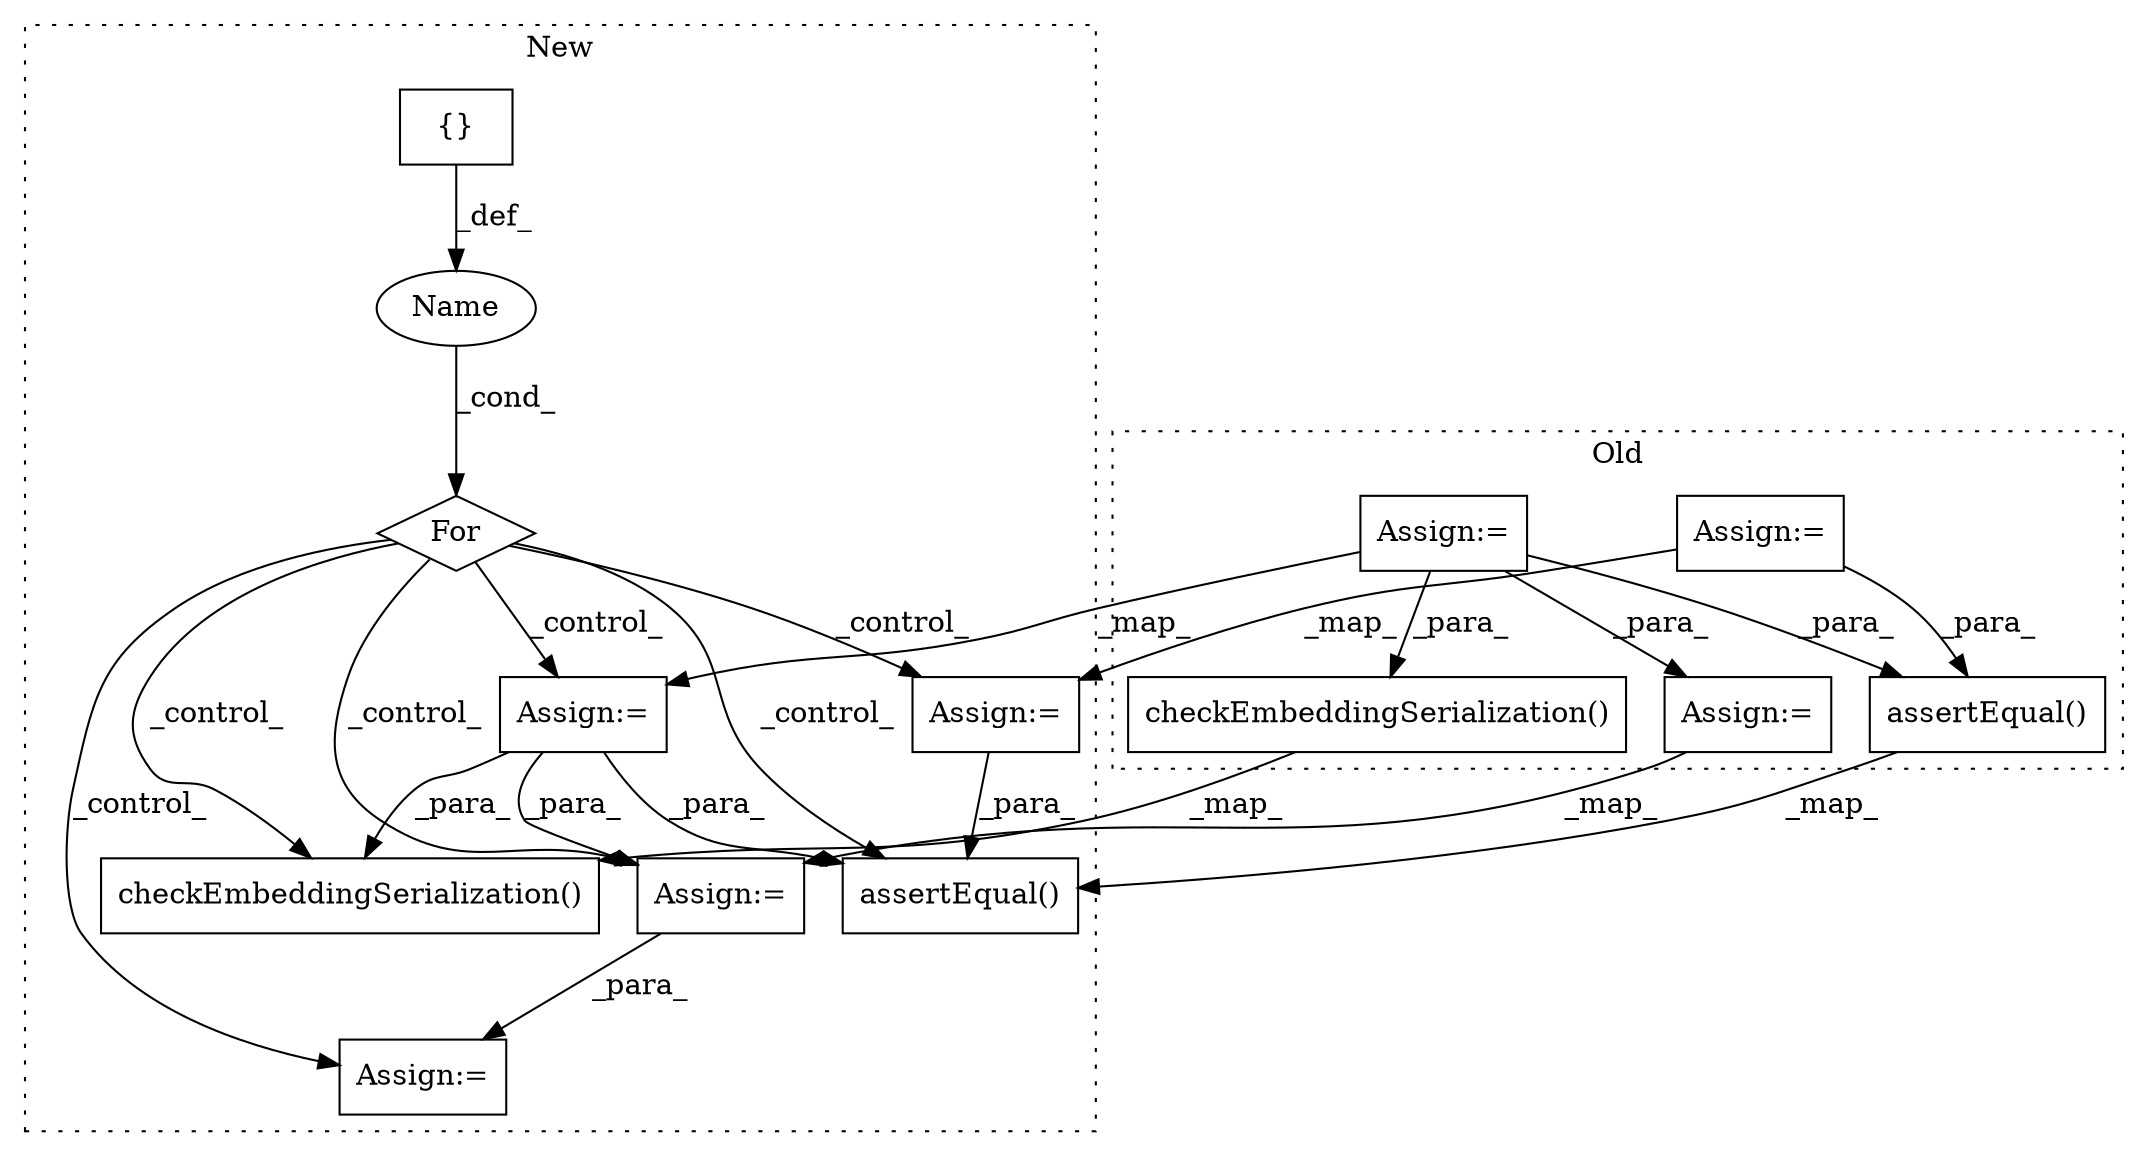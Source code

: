 digraph G {
subgraph cluster0 {
1 [label="checkEmbeddingSerialization()" a="75" s="34411,34494" l="33,38" shape="box"];
3 [label="Assign:=" a="68" s="33898" l="3" shape="box"];
6 [label="Assign:=" a="68" s="34149" l="3" shape="box"];
7 [label="assertEqual()" a="75" s="34091,34130" l="17,1" shape="box"];
10 [label="Assign:=" a="68" s="33795" l="3" shape="box"];
label = "Old";
style="dotted";
}
subgraph cluster1 {
2 [label="checkEmbeddingSerialization()" a="75" s="34659,34742" l="33,96" shape="box"];
4 [label="Assign:=" a="68" s="34110" l="3" shape="box"];
5 [label="Assign:=" a="68" s="34393" l="3" shape="box"];
8 [label="assertEqual()" a="75" s="34332,34371" l="17,1" shape="box"];
9 [label="Assign:=" a="68" s="34010" l="3" shape="box"];
11 [label="{}" a="59" s="33815,33886" l="1,0" shape="box"];
12 [label="For" a="107" s="33897,33954" l="4,49" shape="diamond"];
13 [label="Name" a="87" s="33908" l="14" shape="ellipse"];
14 [label="Assign:=" a="68" s="34542" l="3" shape="box"];
label = "New";
style="dotted";
}
1 -> 2 [label="_map_"];
3 -> 7 [label="_para_"];
3 -> 4 [label="_map_"];
3 -> 6 [label="_para_"];
3 -> 1 [label="_para_"];
4 -> 5 [label="_para_"];
4 -> 8 [label="_para_"];
4 -> 2 [label="_para_"];
5 -> 14 [label="_para_"];
6 -> 5 [label="_map_"];
7 -> 8 [label="_map_"];
9 -> 8 [label="_para_"];
10 -> 9 [label="_map_"];
10 -> 7 [label="_para_"];
11 -> 13 [label="_def_"];
12 -> 5 [label="_control_"];
12 -> 14 [label="_control_"];
12 -> 8 [label="_control_"];
12 -> 2 [label="_control_"];
12 -> 4 [label="_control_"];
12 -> 9 [label="_control_"];
13 -> 12 [label="_cond_"];
}